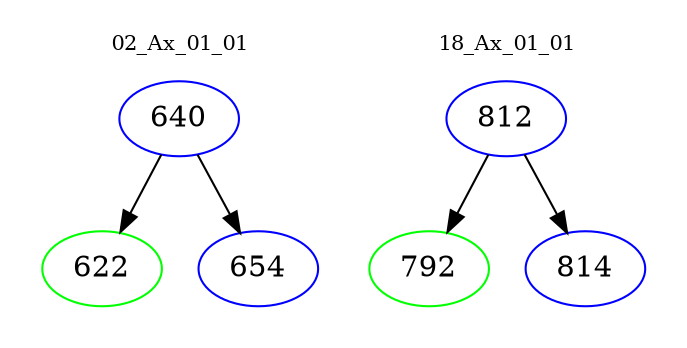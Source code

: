 digraph{
subgraph cluster_0 {
color = white
label = "02_Ax_01_01";
fontsize=10;
T0_640 [label="640", color="blue"]
T0_640 -> T0_622 [color="black"]
T0_622 [label="622", color="green"]
T0_640 -> T0_654 [color="black"]
T0_654 [label="654", color="blue"]
}
subgraph cluster_1 {
color = white
label = "18_Ax_01_01";
fontsize=10;
T1_812 [label="812", color="blue"]
T1_812 -> T1_792 [color="black"]
T1_792 [label="792", color="green"]
T1_812 -> T1_814 [color="black"]
T1_814 [label="814", color="blue"]
}
}
